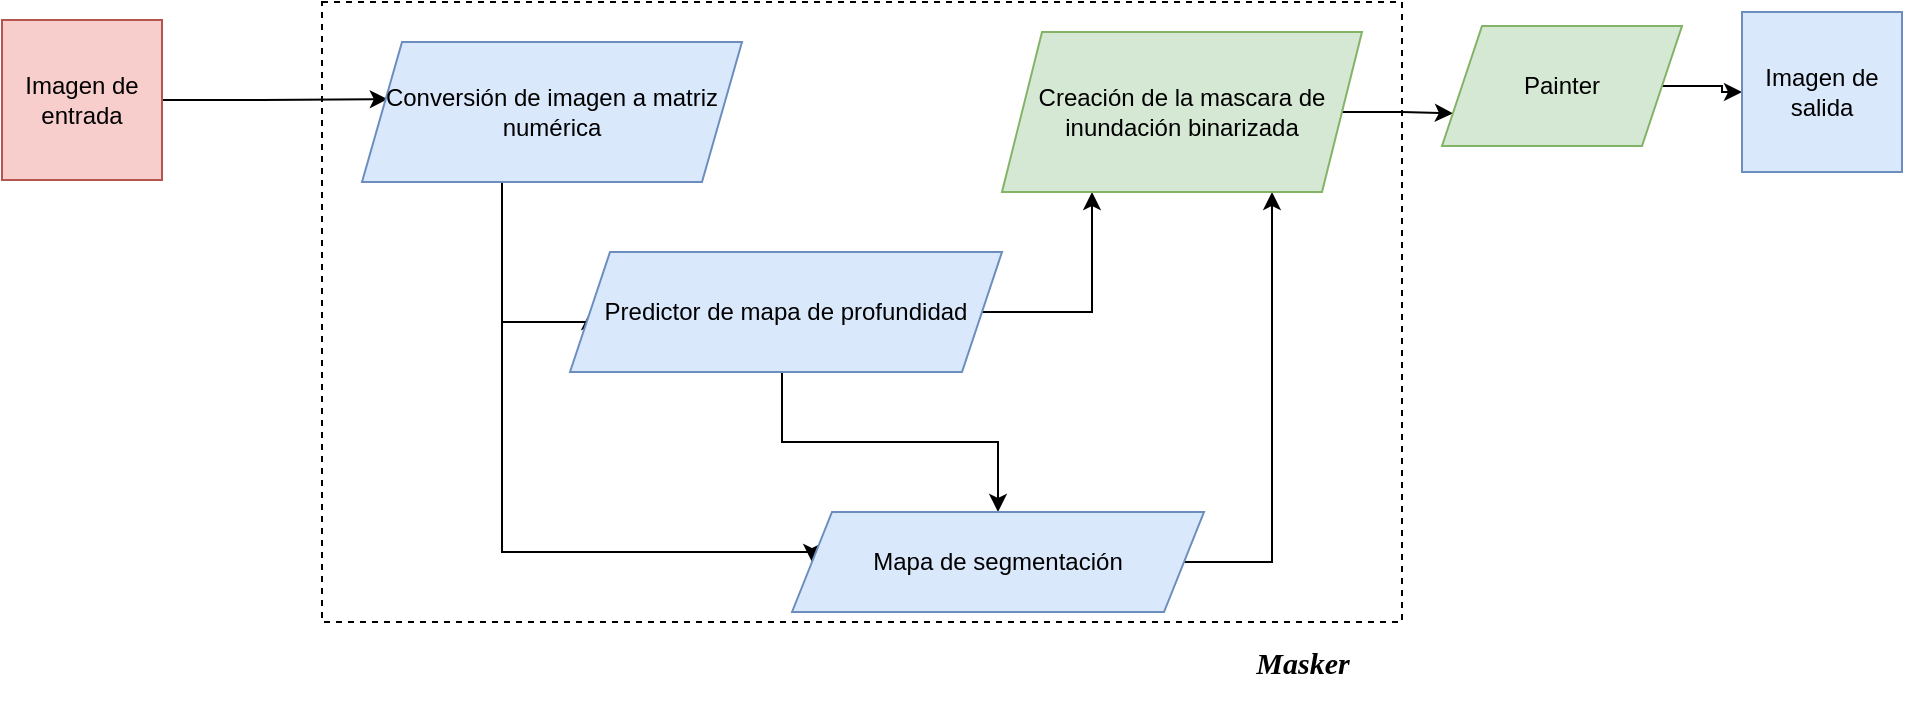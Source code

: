 <mxfile version="20.3.6" type="github">
  <diagram id="TJw8LjJ5S6W2xqD4Ua3v" name="Página-1">
    <mxGraphModel dx="972" dy="564" grid="1" gridSize="10" guides="1" tooltips="1" connect="1" arrows="1" fold="1" page="1" pageScale="1" pageWidth="827" pageHeight="1169" math="0" shadow="0">
      <root>
        <mxCell id="0" />
        <mxCell id="1" parent="0" />
        <mxCell id="87fCqUgqJuVe1PhtDCiq-10" value="" style="rounded=0;whiteSpace=wrap;html=1;dashed=1;" vertex="1" parent="1">
          <mxGeometry x="200" y="280" width="540" height="310" as="geometry" />
        </mxCell>
        <mxCell id="87fCqUgqJuVe1PhtDCiq-11" style="edgeStyle=orthogonalEdgeStyle;rounded=0;orthogonalLoop=1;jettySize=auto;html=1;entryX=0.068;entryY=0.408;entryDx=0;entryDy=0;entryPerimeter=0;" edge="1" parent="1" source="87fCqUgqJuVe1PhtDCiq-1" target="87fCqUgqJuVe1PhtDCiq-2">
          <mxGeometry relative="1" as="geometry" />
        </mxCell>
        <mxCell id="87fCqUgqJuVe1PhtDCiq-1" value="Imagen de entrada" style="whiteSpace=wrap;html=1;aspect=fixed;fillColor=#f8cecc;strokeColor=#b85450;" vertex="1" parent="1">
          <mxGeometry x="40" y="289" width="80" height="80" as="geometry" />
        </mxCell>
        <mxCell id="87fCqUgqJuVe1PhtDCiq-12" style="edgeStyle=orthogonalEdgeStyle;rounded=0;orthogonalLoop=1;jettySize=auto;html=1;entryX=0;entryY=0.5;entryDx=0;entryDy=0;" edge="1" parent="1" source="87fCqUgqJuVe1PhtDCiq-2" target="87fCqUgqJuVe1PhtDCiq-3">
          <mxGeometry relative="1" as="geometry">
            <Array as="points">
              <mxPoint x="290" y="440" />
            </Array>
          </mxGeometry>
        </mxCell>
        <mxCell id="87fCqUgqJuVe1PhtDCiq-13" style="edgeStyle=orthogonalEdgeStyle;rounded=0;orthogonalLoop=1;jettySize=auto;html=1;entryX=0;entryY=0.5;entryDx=0;entryDy=0;" edge="1" parent="1" source="87fCqUgqJuVe1PhtDCiq-2" target="87fCqUgqJuVe1PhtDCiq-4">
          <mxGeometry relative="1" as="geometry">
            <Array as="points">
              <mxPoint x="290" y="555" />
            </Array>
          </mxGeometry>
        </mxCell>
        <mxCell id="87fCqUgqJuVe1PhtDCiq-2" value="Conversión de imagen a matriz numérica" style="shape=parallelogram;perimeter=parallelogramPerimeter;whiteSpace=wrap;html=1;fixedSize=1;fillColor=#dae8fc;strokeColor=#6c8ebf;" vertex="1" parent="1">
          <mxGeometry x="220" y="300" width="190" height="70" as="geometry" />
        </mxCell>
        <mxCell id="87fCqUgqJuVe1PhtDCiq-16" style="edgeStyle=orthogonalEdgeStyle;rounded=0;orthogonalLoop=1;jettySize=auto;html=1;" edge="1" parent="1" source="87fCqUgqJuVe1PhtDCiq-3" target="87fCqUgqJuVe1PhtDCiq-4">
          <mxGeometry relative="1" as="geometry">
            <Array as="points">
              <mxPoint x="430" y="500" />
              <mxPoint x="538" y="500" />
            </Array>
          </mxGeometry>
        </mxCell>
        <mxCell id="87fCqUgqJuVe1PhtDCiq-21" style="edgeStyle=orthogonalEdgeStyle;rounded=0;orthogonalLoop=1;jettySize=auto;html=1;entryX=0.25;entryY=1;entryDx=0;entryDy=0;" edge="1" parent="1" source="87fCqUgqJuVe1PhtDCiq-3" target="87fCqUgqJuVe1PhtDCiq-5">
          <mxGeometry relative="1" as="geometry">
            <Array as="points">
              <mxPoint x="585" y="435" />
            </Array>
          </mxGeometry>
        </mxCell>
        <mxCell id="87fCqUgqJuVe1PhtDCiq-3" value="Predictor de mapa de profundidad" style="shape=parallelogram;perimeter=parallelogramPerimeter;whiteSpace=wrap;html=1;fixedSize=1;fillColor=#dae8fc;strokeColor=#6c8ebf;" vertex="1" parent="1">
          <mxGeometry x="324" y="405" width="216" height="60" as="geometry" />
        </mxCell>
        <mxCell id="87fCqUgqJuVe1PhtDCiq-25" style="edgeStyle=orthogonalEdgeStyle;rounded=0;orthogonalLoop=1;jettySize=auto;html=1;entryX=0.75;entryY=1;entryDx=0;entryDy=0;" edge="1" parent="1" source="87fCqUgqJuVe1PhtDCiq-4" target="87fCqUgqJuVe1PhtDCiq-5">
          <mxGeometry relative="1" as="geometry">
            <Array as="points">
              <mxPoint x="675" y="560" />
            </Array>
          </mxGeometry>
        </mxCell>
        <mxCell id="87fCqUgqJuVe1PhtDCiq-4" value="Mapa de segmentación" style="shape=parallelogram;perimeter=parallelogramPerimeter;whiteSpace=wrap;html=1;fixedSize=1;fillColor=#dae8fc;strokeColor=#6c8ebf;" vertex="1" parent="1">
          <mxGeometry x="435" y="535" width="206" height="50" as="geometry" />
        </mxCell>
        <mxCell id="87fCqUgqJuVe1PhtDCiq-27" style="edgeStyle=orthogonalEdgeStyle;rounded=0;orthogonalLoop=1;jettySize=auto;html=1;entryX=0;entryY=0.75;entryDx=0;entryDy=0;" edge="1" parent="1" source="87fCqUgqJuVe1PhtDCiq-5" target="87fCqUgqJuVe1PhtDCiq-6">
          <mxGeometry relative="1" as="geometry" />
        </mxCell>
        <mxCell id="87fCqUgqJuVe1PhtDCiq-5" value="Creación de la mascara de inundación binarizada" style="shape=parallelogram;perimeter=parallelogramPerimeter;whiteSpace=wrap;html=1;fixedSize=1;fillColor=#d5e8d4;strokeColor=#82b366;" vertex="1" parent="1">
          <mxGeometry x="540" y="295" width="180" height="80" as="geometry" />
        </mxCell>
        <mxCell id="87fCqUgqJuVe1PhtDCiq-28" style="edgeStyle=orthogonalEdgeStyle;rounded=0;orthogonalLoop=1;jettySize=auto;html=1;entryX=0;entryY=0.5;entryDx=0;entryDy=0;" edge="1" parent="1" source="87fCqUgqJuVe1PhtDCiq-6" target="87fCqUgqJuVe1PhtDCiq-7">
          <mxGeometry relative="1" as="geometry" />
        </mxCell>
        <mxCell id="87fCqUgqJuVe1PhtDCiq-6" value="Painter" style="shape=parallelogram;perimeter=parallelogramPerimeter;whiteSpace=wrap;html=1;fixedSize=1;fillColor=#d5e8d4;strokeColor=#82b366;" vertex="1" parent="1">
          <mxGeometry x="760" y="292" width="120" height="60" as="geometry" />
        </mxCell>
        <mxCell id="87fCqUgqJuVe1PhtDCiq-7" value="Imagen de salida" style="whiteSpace=wrap;html=1;aspect=fixed;fillColor=#dae8fc;strokeColor=#6c8ebf;" vertex="1" parent="1">
          <mxGeometry x="910" y="285" width="80" height="80" as="geometry" />
        </mxCell>
        <mxCell id="87fCqUgqJuVe1PhtDCiq-29" value="&lt;h5&gt;&lt;font face=&quot;Times New Roman&quot; style=&quot;font-size: 15px;&quot;&gt;&lt;i&gt;Masker&lt;/i&gt;&lt;/font&gt;&lt;/h5&gt;" style="text;html=1;resizable=0;autosize=1;align=center;verticalAlign=middle;points=[];fillColor=none;strokeColor=none;rounded=0;dashed=1;" vertex="1" parent="1">
          <mxGeometry x="655" y="580" width="70" height="60" as="geometry" />
        </mxCell>
      </root>
    </mxGraphModel>
  </diagram>
</mxfile>
